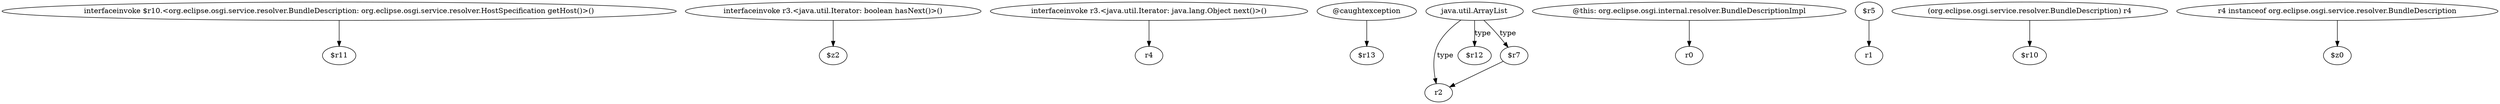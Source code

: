 digraph g {
0[label="interfaceinvoke $r10.<org.eclipse.osgi.service.resolver.BundleDescription: org.eclipse.osgi.service.resolver.HostSpecification getHost()>()"]
1[label="$r11"]
0->1[label=""]
2[label="interfaceinvoke r3.<java.util.Iterator: boolean hasNext()>()"]
3[label="$z2"]
2->3[label=""]
4[label="interfaceinvoke r3.<java.util.Iterator: java.lang.Object next()>()"]
5[label="r4"]
4->5[label=""]
6[label="@caughtexception"]
7[label="$r13"]
6->7[label=""]
8[label="java.util.ArrayList"]
9[label="r2"]
8->9[label="type"]
10[label="@this: org.eclipse.osgi.internal.resolver.BundleDescriptionImpl"]
11[label="r0"]
10->11[label=""]
12[label="$r12"]
8->12[label="type"]
13[label="$r5"]
14[label="r1"]
13->14[label=""]
15[label="$r7"]
8->15[label="type"]
15->9[label=""]
16[label="(org.eclipse.osgi.service.resolver.BundleDescription) r4"]
17[label="$r10"]
16->17[label=""]
18[label="r4 instanceof org.eclipse.osgi.service.resolver.BundleDescription"]
19[label="$z0"]
18->19[label=""]
}